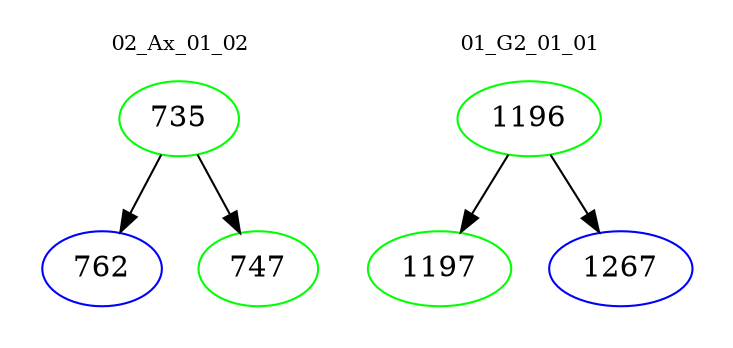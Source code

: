 digraph{
subgraph cluster_0 {
color = white
label = "02_Ax_01_02";
fontsize=10;
T0_735 [label="735", color="green"]
T0_735 -> T0_762 [color="black"]
T0_762 [label="762", color="blue"]
T0_735 -> T0_747 [color="black"]
T0_747 [label="747", color="green"]
}
subgraph cluster_1 {
color = white
label = "01_G2_01_01";
fontsize=10;
T1_1196 [label="1196", color="green"]
T1_1196 -> T1_1197 [color="black"]
T1_1197 [label="1197", color="green"]
T1_1196 -> T1_1267 [color="black"]
T1_1267 [label="1267", color="blue"]
}
}
